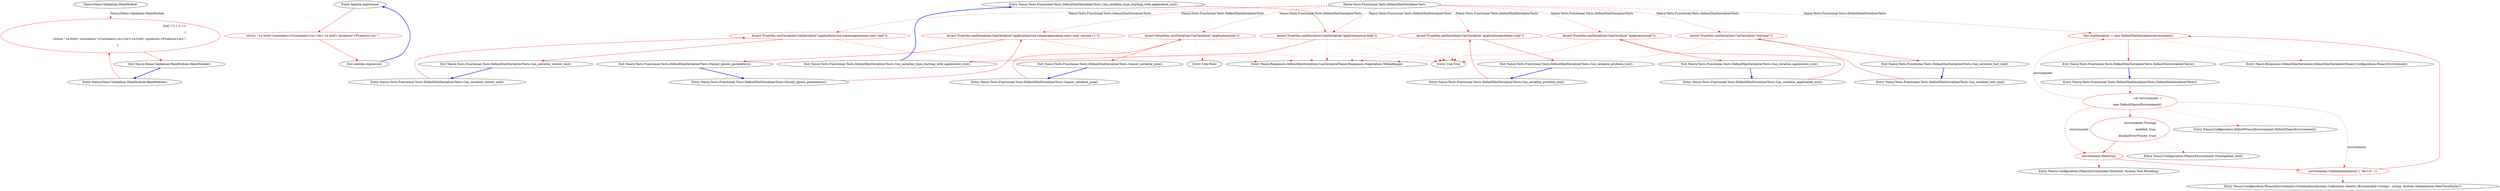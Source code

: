 digraph  {
n6 [label="Nancy.Demo.Validation.MainModule", span=""];
n0 [label="Entry Nancy.Demo.Validation.MainModule.MainModule()", span="7-7", cluster="Nancy.Demo.Validation.MainModule.MainModule()"];
n1 [label="Get[''/''] = x =>\r\n                {\r\n                    return ''<a href='/customers'>Customers</a><br><a href='/products'>Products</a>'';\r\n                }", span="9-12", cluster="Nancy.Demo.Validation.MainModule.MainModule()", color=red, community=0];
n2 [label="Exit Nancy.Demo.Validation.MainModule.MainModule()", span="7-7", cluster="Nancy.Demo.Validation.MainModule.MainModule()"];
n3 [label="Entry lambda expression", span="9-12", cluster="lambda expression"];
n4 [label="return ''<a href='/customers'>Customers</a><br><a href='/products'>Products</a>'';", span="11-11", cluster="lambda expression", color=red, community=0];
n5 [label="Exit lambda expression", span="9-12", cluster="lambda expression"];
m0_17 [label="Entry Nancy.Tests.Functional.Tests.DefaultXmlSerializerTests.Can_serialize_type_starting_with_application_xml()", span="32-32", cluster="Nancy.Tests.Functional.Tests.DefaultXmlSerializerTests.Can_serialize_type_starting_with_application_xml()", file="DefaultXmlSerializerTests.cs"];
m0_18 [label="Assert.True(this.xmlSerializer.CanSerialize(''application/xml-blah''))", span="34-34", cluster="Nancy.Tests.Functional.Tests.DefaultXmlSerializerTests.Can_serialize_type_starting_with_application_xml()", color=red, community=0, file="DefaultXmlSerializerTests.cs"];
m0_19 [label="Exit Nancy.Tests.Functional.Tests.DefaultXmlSerializerTests.Can_serialize_type_starting_with_application_xml()", span="32-32", cluster="Nancy.Tests.Functional.Tests.DefaultXmlSerializerTests.Can_serialize_type_starting_with_application_xml()", file="DefaultXmlSerializerTests.cs"];
m0_9 [label="Entry Nancy.Configuration.INancyEnvironment.Xml(bool, System.Text.Encoding)", span="16-16", cluster="Nancy.Configuration.INancyEnvironment.Xml(bool, System.Text.Encoding)", file="DefaultXmlSerializerTests.cs"];
m0_20 [label="Entry Nancy.Tests.Functional.Tests.DefaultXmlSerializerTests.Can_serialize_text_xml()", span="38-38", cluster="Nancy.Tests.Functional.Tests.DefaultXmlSerializerTests.Can_serialize_text_xml()", file="DefaultXmlSerializerTests.cs"];
m0_21 [label="Assert.True(this.xmlSerializer.CanSerialize(''text/xml''))", span="40-40", cluster="Nancy.Tests.Functional.Tests.DefaultXmlSerializerTests.Can_serialize_text_xml()", color=red, community=0, file="DefaultXmlSerializerTests.cs"];
m0_22 [label="Exit Nancy.Tests.Functional.Tests.DefaultXmlSerializerTests.Can_serialize_text_xml()", span="38-38", cluster="Nancy.Tests.Functional.Tests.DefaultXmlSerializerTests.Can_serialize_text_xml()", file="DefaultXmlSerializerTests.cs"];
m0_0 [label="Entry Nancy.Tests.Functional.Tests.DefaultXmlSerializerTests.DefaultXmlSerializerTests()", span="11-11", cluster="Nancy.Tests.Functional.Tests.DefaultXmlSerializerTests.DefaultXmlSerializerTests()", file="DefaultXmlSerializerTests.cs"];
m0_1 [label="var environment =\r\n                new DefaultNancyEnvironment()", span="13-14", cluster="Nancy.Tests.Functional.Tests.DefaultXmlSerializerTests.DefaultXmlSerializerTests()", color=red, community=1, file="DefaultXmlSerializerTests.cs"];
m0_2 [label="environment.Tracing(\r\n                enabled: true,\r\n                displayErrorTraces: true)", span="16-18", cluster="Nancy.Tests.Functional.Tests.DefaultXmlSerializerTests.DefaultXmlSerializerTests()", color=red, community=1, file="DefaultXmlSerializerTests.cs"];
m0_3 [label="environment.Xml(true)", span="19-19", cluster="Nancy.Tests.Functional.Tests.DefaultXmlSerializerTests.DefaultXmlSerializerTests()", color=red, community=0, file="DefaultXmlSerializerTests.cs"];
m0_4 [label="environment.Globalization(new[] { ''en-US'' })", span="20-20", cluster="Nancy.Tests.Functional.Tests.DefaultXmlSerializerTests.DefaultXmlSerializerTests()", color=red, community=0, file="DefaultXmlSerializerTests.cs"];
m0_5 [label="this.xmlSerializer = new DefaultXmlSerializer(environment)", span="22-22", cluster="Nancy.Tests.Functional.Tests.DefaultXmlSerializerTests.DefaultXmlSerializerTests()", color=red, community=0, file="DefaultXmlSerializerTests.cs"];
m0_6 [label="Exit Nancy.Tests.Functional.Tests.DefaultXmlSerializerTests.DefaultXmlSerializerTests()", span="11-11", cluster="Nancy.Tests.Functional.Tests.DefaultXmlSerializerTests.DefaultXmlSerializerTests()", file="DefaultXmlSerializerTests.cs"];
m0_23 [label="Entry Nancy.Tests.Functional.Tests.DefaultXmlSerializerTests.Can_serialize_vendor_xml()", span="44-44", cluster="Nancy.Tests.Functional.Tests.DefaultXmlSerializerTests.Can_serialize_vendor_xml()", file="DefaultXmlSerializerTests.cs"];
m0_24 [label="Assert.True(this.xmlSerializer.CanSerialize(''application/vnd.someorganisation.user+xml''))", span="46-46", cluster="Nancy.Tests.Functional.Tests.DefaultXmlSerializerTests.Can_serialize_vendor_xml()", color=red, community=0, file="DefaultXmlSerializerTests.cs"];
m0_25 [label="Exit Nancy.Tests.Functional.Tests.DefaultXmlSerializerTests.Can_serialize_vendor_xml()", span="44-44", cluster="Nancy.Tests.Functional.Tests.DefaultXmlSerializerTests.Can_serialize_vendor_xml()", file="DefaultXmlSerializerTests.cs"];
m0_16 [label="Entry Unk.True", span="", cluster="Unk.True", file="DefaultXmlSerializerTests.cs"];
m0_32 [label="Entry Unk.False", span="", cluster="Unk.False", file="DefaultXmlSerializerTests.cs"];
m0_33 [label="Entry Nancy.Tests.Functional.Tests.DefaultXmlSerializerTests.Should_ignore_parameters()", span="62-62", cluster="Nancy.Tests.Functional.Tests.DefaultXmlSerializerTests.Should_ignore_parameters()", file="DefaultXmlSerializerTests.cs"];
m0_34 [label="Assert.True(this.xmlSerializer.CanSerialize(''application/vnd.someorganisation.user+xml; version=1''))", span="64-64", cluster="Nancy.Tests.Functional.Tests.DefaultXmlSerializerTests.Should_ignore_parameters()", color=red, community=0, file="DefaultXmlSerializerTests.cs"];
m0_35 [label="Exit Nancy.Tests.Functional.Tests.DefaultXmlSerializerTests.Should_ignore_parameters()", span="62-62", cluster="Nancy.Tests.Functional.Tests.DefaultXmlSerializerTests.Should_ignore_parameters()", file="DefaultXmlSerializerTests.cs"];
m0_29 [label="Entry Nancy.Tests.Functional.Tests.DefaultXmlSerializerTests.Cannot_serialize_json()", span="56-56", cluster="Nancy.Tests.Functional.Tests.DefaultXmlSerializerTests.Cannot_serialize_json()", file="DefaultXmlSerializerTests.cs"];
m0_30 [label="Assert.False(this.xmlSerializer.CanSerialize(''application/json''))", span="58-58", cluster="Nancy.Tests.Functional.Tests.DefaultXmlSerializerTests.Cannot_serialize_json()", color=red, community=0, file="DefaultXmlSerializerTests.cs"];
m0_31 [label="Exit Nancy.Tests.Functional.Tests.DefaultXmlSerializerTests.Cannot_serialize_json()", span="56-56", cluster="Nancy.Tests.Functional.Tests.DefaultXmlSerializerTests.Cannot_serialize_json()", file="DefaultXmlSerializerTests.cs"];
m0_15 [label="Entry Nancy.Responses.DefaultXmlSerializer.CanSerialize(Nancy.Responses.Negotiation.MediaRange)", span="35-35", cluster="Nancy.Responses.DefaultXmlSerializer.CanSerialize(Nancy.Responses.Negotiation.MediaRange)", file="DefaultXmlSerializerTests.cs"];
m0_7 [label="Entry Nancy.Configuration.DefaultNancyEnvironment.DefaultNancyEnvironment()", span="9-9", cluster="Nancy.Configuration.DefaultNancyEnvironment.DefaultNancyEnvironment()", file="DefaultXmlSerializerTests.cs"];
m0_26 [label="Entry Nancy.Tests.Functional.Tests.DefaultXmlSerializerTests.Can_serialize_problem_xml()", span="50-50", cluster="Nancy.Tests.Functional.Tests.DefaultXmlSerializerTests.Can_serialize_problem_xml()", file="DefaultXmlSerializerTests.cs"];
m0_27 [label="Assert.True(this.xmlSerializer.CanSerialize(''application/problem+xml''))", span="52-52", cluster="Nancy.Tests.Functional.Tests.DefaultXmlSerializerTests.Can_serialize_problem_xml()", color=red, community=0, file="DefaultXmlSerializerTests.cs"];
m0_28 [label="Exit Nancy.Tests.Functional.Tests.DefaultXmlSerializerTests.Can_serialize_problem_xml()", span="50-50", cluster="Nancy.Tests.Functional.Tests.DefaultXmlSerializerTests.Can_serialize_problem_xml()", file="DefaultXmlSerializerTests.cs"];
m0_12 [label="Entry Nancy.Tests.Functional.Tests.DefaultXmlSerializerTests.Can_serialize_application_xml()", span="26-26", cluster="Nancy.Tests.Functional.Tests.DefaultXmlSerializerTests.Can_serialize_application_xml()", file="DefaultXmlSerializerTests.cs"];
m0_13 [label="Assert.True(this.xmlSerializer.CanSerialize(''application/xml''))", span="28-28", cluster="Nancy.Tests.Functional.Tests.DefaultXmlSerializerTests.Can_serialize_application_xml()", color=red, community=0, file="DefaultXmlSerializerTests.cs"];
m0_14 [label="Exit Nancy.Tests.Functional.Tests.DefaultXmlSerializerTests.Can_serialize_application_xml()", span="26-26", cluster="Nancy.Tests.Functional.Tests.DefaultXmlSerializerTests.Can_serialize_application_xml()", file="DefaultXmlSerializerTests.cs"];
m0_11 [label="Entry Nancy.Responses.DefaultXmlSerializer.DefaultXmlSerializer(Nancy.Configuration.INancyEnvironment)", span="24-24", cluster="Nancy.Responses.DefaultXmlSerializer.DefaultXmlSerializer(Nancy.Configuration.INancyEnvironment)", file="DefaultXmlSerializerTests.cs"];
m0_8 [label="Entry Nancy.Configuration.INancyEnvironment.Tracing(bool, bool)", span="15-15", cluster="Nancy.Configuration.INancyEnvironment.Tracing(bool, bool)", file="DefaultXmlSerializerTests.cs"];
m0_10 [label="Entry Nancy.Configuration.INancyEnvironment.Globalization(System.Collections.Generic.IEnumerable<string>, string, System.Globalization.DateTimeStyles?)", span="19-19", cluster="Nancy.Configuration.INancyEnvironment.Globalization(System.Collections.Generic.IEnumerable<string>, string, System.Globalization.DateTimeStyles?)", file="DefaultXmlSerializerTests.cs"];
m0_36 [label="Nancy.Tests.Functional.Tests.DefaultXmlSerializerTests", span="", file="DefaultXmlSerializerTests.cs"];
n6 -> n1  [key=1, style=dashed, color=red, label="Nancy.Demo.Validation.MainModule"];
n0 -> n1  [key=0, style=solid, color=red];
n1 -> n2  [key=0, style=solid, color=red];
n2 -> n0  [key=0, style=bold, color=blue];
n3 -> n4  [key=0, style=solid, color=red];
n4 -> n5  [key=0, style=solid, color=red];
n5 -> n3  [key=0, style=bold, color=blue];
m0_17 -> m0_18  [key=0, style=solid, color=red];
m0_18 -> m0_19  [key=0, style=solid, color=red];
m0_18 -> m0_15  [key=2, style=dotted, color=red];
m0_18 -> m0_16  [key=2, style=dotted, color=red];
m0_19 -> m0_17  [key=0, style=bold, color=blue];
m0_20 -> m0_21  [key=0, style=solid, color=red];
m0_21 -> m0_22  [key=0, style=solid, color=red];
m0_21 -> m0_15  [key=2, style=dotted, color=red];
m0_21 -> m0_16  [key=2, style=dotted, color=red];
m0_22 -> m0_20  [key=0, style=bold, color=blue];
m0_0 -> m0_1  [key=0, style=solid, color=red];
m0_1 -> m0_2  [key=0, style=solid, color=red];
m0_1 -> m0_7  [key=2, style=dotted, color=red];
m0_1 -> m0_3  [key=1, style=dashed, color=red, label=environment];
m0_1 -> m0_4  [key=1, style=dashed, color=red, label=environment];
m0_1 -> m0_5  [key=1, style=dashed, color=red, label=environment];
m0_2 -> m0_3  [key=0, style=solid, color=red];
m0_2 -> m0_8  [key=2, style=dotted, color=red];
m0_3 -> m0_4  [key=0, style=solid, color=red];
m0_3 -> m0_9  [key=2, style=dotted, color=red];
m0_4 -> m0_5  [key=0, style=solid, color=red];
m0_4 -> m0_10  [key=2, style=dotted, color=red];
m0_5 -> m0_6  [key=0, style=solid, color=red];
m0_5 -> m0_11  [key=2, style=dotted, color=red];
m0_6 -> m0_0  [key=0, style=bold, color=blue];
m0_23 -> m0_24  [key=0, style=solid, color=red];
m0_24 -> m0_25  [key=0, style=solid, color=red];
m0_24 -> m0_15  [key=2, style=dotted, color=red];
m0_24 -> m0_16  [key=2, style=dotted, color=red];
m0_25 -> m0_23  [key=0, style=bold, color=blue];
m0_33 -> m0_34  [key=0, style=solid, color=red];
m0_34 -> m0_35  [key=0, style=solid, color=red];
m0_34 -> m0_15  [key=2, style=dotted, color=red];
m0_34 -> m0_16  [key=2, style=dotted, color=red];
m0_35 -> m0_33  [key=0, style=bold, color=blue];
m0_29 -> m0_30  [key=0, style=solid, color=red];
m0_30 -> m0_31  [key=0, style=solid, color=red];
m0_30 -> m0_15  [key=2, style=dotted, color=red];
m0_30 -> m0_32  [key=2, style=dotted, color=red];
m0_31 -> m0_29  [key=0, style=bold, color=blue];
m0_26 -> m0_27  [key=0, style=solid, color=red];
m0_27 -> m0_28  [key=0, style=solid, color=red];
m0_27 -> m0_15  [key=2, style=dotted, color=red];
m0_27 -> m0_16  [key=2, style=dotted, color=red];
m0_28 -> m0_26  [key=0, style=bold, color=blue];
m0_12 -> m0_13  [key=0, style=solid, color=red];
m0_13 -> m0_14  [key=0, style=solid, color=red];
m0_13 -> m0_15  [key=2, style=dotted, color=red];
m0_13 -> m0_16  [key=2, style=dotted, color=red];
m0_14 -> m0_12  [key=0, style=bold, color=blue];
m0_36 -> m0_5  [key=1, style=dashed, color=red, label="Nancy.Tests.Functional.Tests.DefaultXmlSerializerTests"];
m0_36 -> m0_13  [key=1, style=dashed, color=red, label="Nancy.Tests.Functional.Tests.DefaultXmlSerializerTests"];
m0_36 -> m0_18  [key=1, style=dashed, color=red, label="Nancy.Tests.Functional.Tests.DefaultXmlSerializerTests"];
m0_36 -> m0_21  [key=1, style=dashed, color=red, label="Nancy.Tests.Functional.Tests.DefaultXmlSerializerTests"];
m0_36 -> m0_24  [key=1, style=dashed, color=red, label="Nancy.Tests.Functional.Tests.DefaultXmlSerializerTests"];
m0_36 -> m0_27  [key=1, style=dashed, color=red, label="Nancy.Tests.Functional.Tests.DefaultXmlSerializerTests"];
m0_36 -> m0_30  [key=1, style=dashed, color=red, label="Nancy.Tests.Functional.Tests.DefaultXmlSerializerTests"];
m0_36 -> m0_34  [key=1, style=dashed, color=red, label="Nancy.Tests.Functional.Tests.DefaultXmlSerializerTests"];
}
